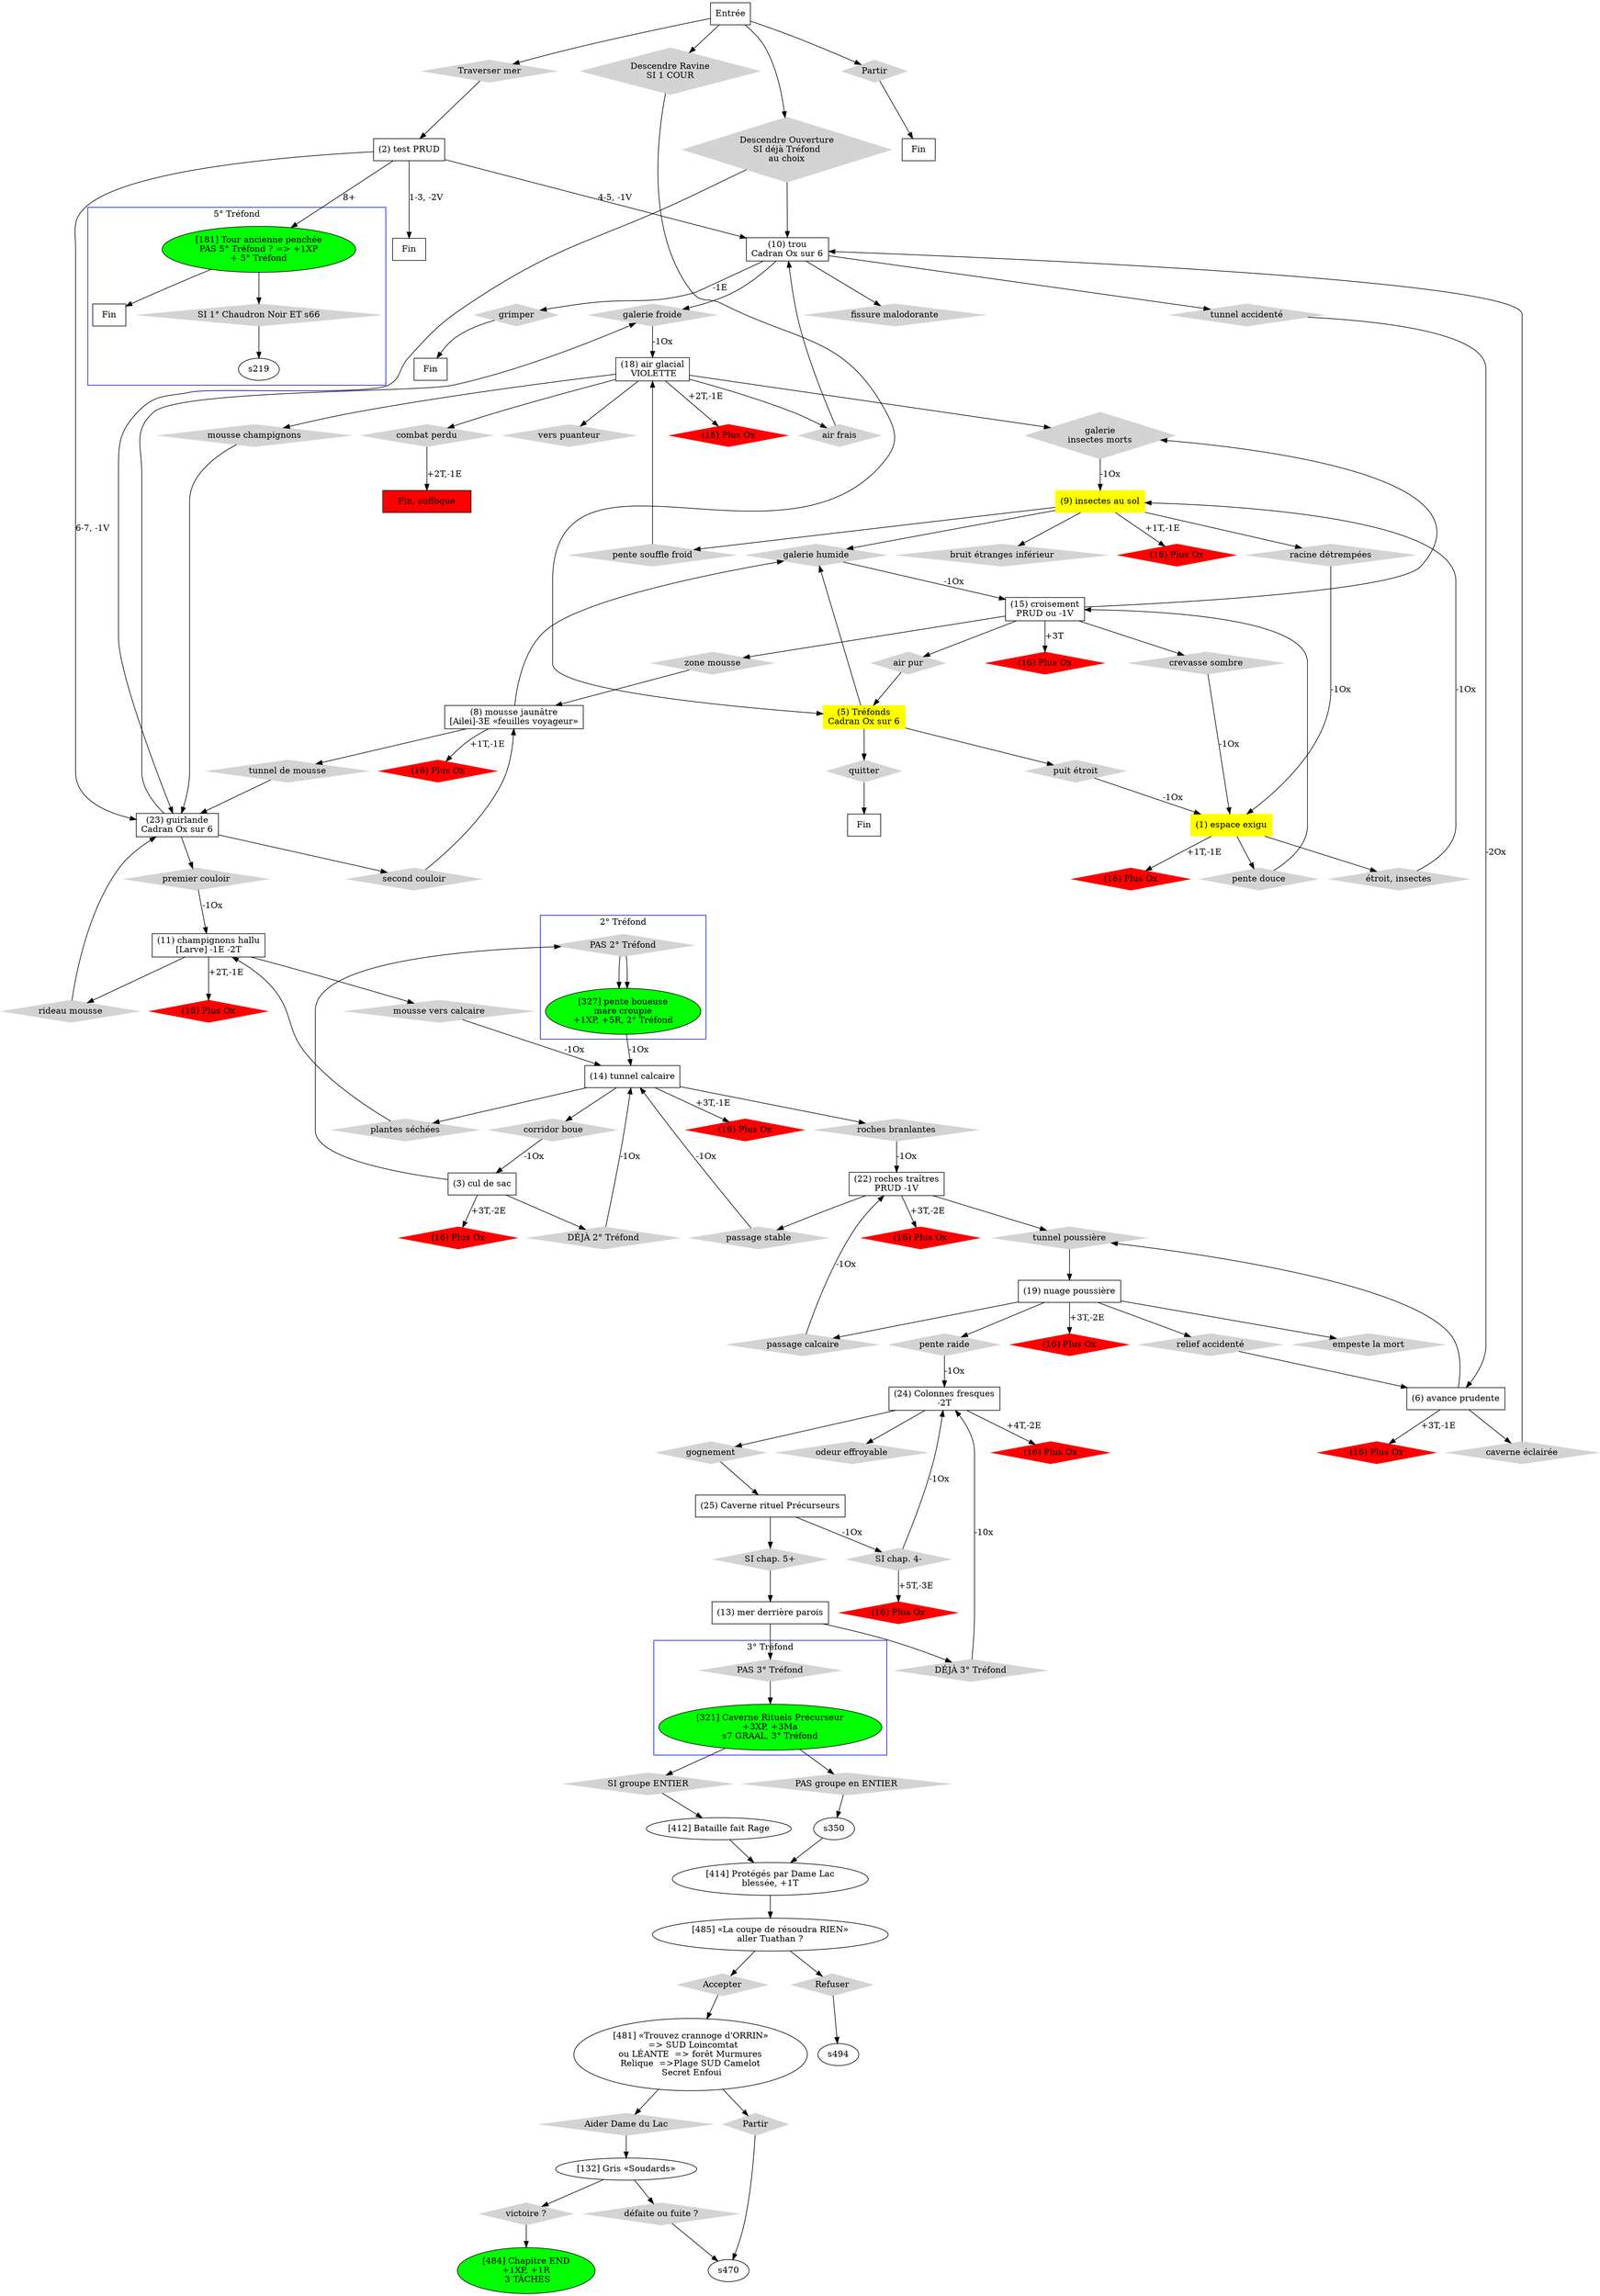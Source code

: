 digraph TG153 {
    {
        node [shape=record]
        Entrée;
        {
            node [label="Fin"] end2; end5; end10; /*//Tr5// end173;*/ end181; Sortie;
        }
        {
            node [label="Fin, suffoque", width=2, style="filled", fillcolor=red]; end16;
        }
    }
    {
        node [shape=diamond,style=filled,color=lightgrey]
        traverser_mer [label="Traverser mer"];
        ravine [label="Descendre Ravine\nSI 1 COUR"];
        ouverture [label="Descendre Ouverture\nSI déjà Tréfond\nau choix"];
        partir [label="Partir"];

        {
            node [label="(16) Plus Ox",width=2,color=red]
            _1out; _3out; _6out; _8out; _9out; _11out; _14out; _15out; /*//RP// _17out;*/ _18out; _19out; _22out; _24out; _25out; /*//Tr4//_21out*/
        }

        _1up [label="pente douce"];
        _1ins [label="étroit, insectes"];

        _3treN [label="PAS 2° Tréfond"];
        _3treY [label="DÉJÀ 2° Tréfond"];
        
        _5exi [label="quitter"];
        //_5hum [label="galerie humide"];
        _5dow [label="puit étroit"];
        
        _6lig [label="caverne éclairée"];
        _6dus [label="tunnel poussière"];

        //RP// _7no [label="PAS s22 «Talisman Brillant»"];
        //RP// _7yes [label="s22 «Talisman Brillant»"];
        
        _8tun [label="tunnel de mousse"];
        
        _9gal [label="galerie humide"];
        _9rac [label="racine détrempées"];
        _9up [label="pente souffle froid"];
        _9dow [label="bruit étranges inférieur"];
        
        _10up [label="grimper"];
        _10gal [label="galerie froide"];
        _10tun [label="tunnel accidenté"];
        _10fis [label="fissure malodorante"];

        _11rid [label="rideau mousse"];
        _11mou [label="mousse vers calcaire"];

        //Tr5// _12vent [label="Suivre bruit vent"];
        //Tr5// _12eni [label="Affronter «Poseur Enigme»\nSI Ox sup à 2, -1Ox"];
        
        _13treN [label="PAS 3° Tréfond"];
        _13treY [label="DÉJÀ 3° Tréfond"];
        
        _14sec [label="plantes séchées"];
        _14bou [label="corridor boue"];
        _14bra [label="roches branlantes"];
        
        _15air [label="air pur"];
        _15ins [label="galerie\ninsectes morts"];
        _15cre [label="crevasse sombre"];
        _15mou [label="zone mousse"];

        //RP// _17pill [label="PAS 3° «Rêve et Prophéties»\npiller"];
        //RP// _17sta [label="stalactites"];
        //RP// _17dus [label="vers nuage poussière"];

        _18lost [label="combat perdu"];
        //_18gal [label="galerie insectes morts"];
        _18pue [label="vers puanteur"];
        _18cha [label="mousse champignons"];
        _18col [label="air frais"];

        _19dow [label="pente raide"];
        _19cal [label="passage calcaire"];
        _19pes [label="empeste la mort"];
        _19tun [label="relief accidenté"];

        //Tr5// _20treN [label="PAS 1° t=Tréfond"];
        //Tr5// _20treY [label="DÉJÀ 1° Tréfond"];
        
        _22sta [label="passage stable"];
        
        _23fir [label="premier couloir"];
        _23sec [label="second couloir"];

        _24gro [label="gognement"];
        _24odo [label="odeur effroyable"];

        _25ch5Y [label="SI chap. 5+"];
        _25ch5N [label="SI chap. 4-"];

        _132win [label="victoire ?"];
        _132lost [label="défaite ou fuite ?"];

        _181chau [label="SI 1° Chaudron Noir ET s66"];
        
        _321tous [label="SI groupe ENTIER"];
        _321alone [label="PAS groupe en ENTIER"];

        _481help [label="Aider Dame du Lac"];
        _481quit [label="Partir"];
        
        _485Y [label="Accepter"];
        _485N [label="Refuser"];

    }
    {
        node [shape=box]
        n1 [label="(1) espace exigu", style=filled, color=yellow];
        n2 [label="(2) test PRUD"];
        n3 [label="(3) cul de sac"];
        n5 [label="(5) Tréfonds\nCadran Ox sur 6", style=filled, color=yellow];
        n6 [label="(6) avance prudente"];
        //RP// n7 [label="(7) Talisman usé\ns21 «Talisman Terni»\n3° «Rêves et Prophétie»\n+2T, 1XP"];
        n8 [label="(8) mousse jaunâtre\n[Ailei]-3E «feuilles voyageur»"];
        n9 [label="(9) insectes au sol", style=filled, color=yellow];
        n10 [label="(10) trou\nCadran Ox sur 6"];
        n11 [label="(11) champignons hallu\n[Larve] -1E -2T"];
        //Tr5// n12 [label="(12) Poseur d'Enigme"];
        n13 [label="(13) mer derrière parois"];
        n14 [label="(14) tunnel calcaire"];
        n15 [label="(15) croisement\nPRUD ou -1V"];
        //RP// n17 [label="(17) cadavres"];
        n18 [label="(18) air glacial\n VIOLETTE"];
        n19 [label="(19) nuage poussière"];
        //Tr5// n20 [label="(20) Stalactites"];
        //Tr4// n21 [label="(21) Rangée Statues\n2XP, tréf 4", width=2, style="filled", fillcolor=green];
        n22 [label="(22) roches traîtres\nPRUD -1V"];
        n23 [label="(23) guirlande\nCadran Ox sur 6"];
        n24 [label="(24) Colonnes fresques\n-2T"];
        n25 [label="(25) Caverne rituel Précurseurs"];
    }
    {
        node [shape=ellipse]
        s132 [label="[132] Gris «Soudards»"];
        //Tr5// s173 [label="[173] Sac à dos, carte\n+1XP, 2 objets, 1° Tréfond", width=2, style="filled", fillcolor=green];        
        s181 [label="[181] Tour ancienne penchée\nPAS 5° Tréfond ? => +1XP\n+ 5° Tréfond", width=2, style="filled", fillcolor=green];
        s321 [label="[321] Caverne Rituels Précurseur\n+3XP, +3Ma\ns7 GRAAL, 3° Tréfond", width=2, style="filled", fillcolor=green];
        s327 [label="[327] pente boueuse\nmare croupie\n+1XP, +5R, 2° Tréfond", width=2, style="filled", fillcolor=green];
        //RP// s366 [label="[366]"];
        s412 [label="[412] Bataille fait Rage"];
        s414 [label="[414] Protégés par Dame Lac\nblessée, +1T"];
        s485 [label="[485] «La coupe de résoudra RIEN»\naller Tuathan ?"];
        s481 [label="[481] «Trouvez crannoge d'ORRIN»\n  => SUD Loincomtat\nou LÉANTE  => forêt Murmures\nRelique  =>Plage SUD Camelot\n Secret Enfoui"];
        s484 [label="[484] Chapitre END\n+1XP, +1R\n 3 TÂCHES", width=2, style="filled", fillcolor=green];

    }
    // subgraph cluster_0 {
//     width=5;
//     color=blue;
        
//     n12 -> _12vent -> n20;
//     n12 -> _12eni -> n12;
    
//     n20 -> _20treN -> s173 -> end173;
//     n20 -> _20treY -> n12;
    
//     label = "1° Tréfond";
// }
subgraph cluster_1 {
    width=5;
    color=blue;
    _3treN -> s327;

    label = "2° Tréfond";
}
subgraph cluster_2 {
    width=5;
    color=blue;
        
    _13treN -> s321;
    
    label ="3° Tréfond";
}
// subgraph cluster_3 {
//     width=5;
//     color=blue;    
//     _10fis  -> n21 [label="-1Ox"];
//     n21 -> _21out [label="+2T,-1E"];
//     //n21 -> n18 [label="-1Ox"];
//     label = "4° Tréfond";
// }
subgraph cluster_4 {
    width=5;
    color=blue;
        
    s181 -> _181chau -> s219;
    s181 -> end181;

    label= "5° Tréfond";
}

// subgraph cluster_5 {
//         style=filled;
//         color=yellow;

//         n7 -> _7no -> n17;
//         n7 -> _7yes -> s366;
        
//         n17 -> _17out [label="+4T,-2E"];
//         n17 -> _17pill -> n7;
//         n17 -> _17sta;
//         n17 -> _17dus;
        
        
//         label = "3° Rêve et Prophétie";
// }
    
    Entrée -> traverser_mer -> n2;
    Entrée -> ravine -> n5;
    Entrée -> ouverture;
    ouverture -> n10;
    ouverture -> n23;

    Entrée -> partir -> Sortie;  

    n1 -> _1out [label="+1T,-1E"];
    n1 -> _1up -> n15;
    n1 -> _1ins; _1ins -> n9 [label="-1Ox"];
    
    n2 -> end2 [label="1-3, -2V"];
    n2 -> n10 [label="4-5, -1V"];
    n2 -> n23 [label="6-7, -1V"];
    n2 -> s181 [label="8+"];
    
    // s181 -> _181chau -> s219;
    // s181 -> end181;
    
    n3 -> _3out [label="+3T,-2E"];
    n3 -> _3treN;
    _3treN -> s327;
    s327 -> n14 [label="-1Ox"];
    n3 -> _3treY; _3treY -> n14 [label="-1Ox"];
    
    n5 -> _5exi -> end5;
    n5 -> _9gal; //_5hum -> n15;
    n5 -> _5dow; _5dow -> n1 [label="-1Ox"];
    
    n6 -> _6out [label="+3T,-1E"];
    n6 -> _6lig -> n10;
    n6 -> _6dus -> n19;

    

    n8 -> _8out [label="+1T,-1E"];
    n8 -> _9gal;
    n8 -> _8tun -> n23;

    n9 -> _9out [label="+1T,-1E"];
    n9 -> _9gal; _9gal -> n15 [label="-1Ox"];
    n9 -> _9rac;
    _9rac -> n1 [label="-1Ox"];
    n9 -> _9up -> n18;
    n9 -> _9dow; //Tr5// _9dow -> n12;
    
    n10 -> _10up [label="-1E"]; _10up -> end10;
    n10 -> _10gal; _10gal -> n18 [label="-1Ox"];
    n10 -> _10tun; _10tun -> n6 [label="-2Ox"];
    n10 -> _10fis;
    //_10fis  -> n21 [label="-1Ox"];

    n11 -> _11out [label="+2T,-1E"];
    n11 -> _11rid -> n23;
    n11 -> _11mou; _11mou -> n14 [label="-1Ox"];


    //Tr5// n12 -> _15ins;


    n13 -> _13treN;
    
    //_13treN -> s321;
    
    s321 -> _321alone -> s350 -> s414;
    s321 -> _321tous -> s412 -> s414 -> s485;
    s485 -> _485Y -> s481;
    s481 -> _481help -> s132;
    s132 -> _132win -> s484;
    s132 -> _132lost -> s470;
    s481 -> _481quit -> s470;
    s485 -> _485N -> s494;
    n13 -> _13treY; _13treY -> n24 [label="-10x"];
    
    n14 -> _14out [label="+3T,-1E"];
    n14 -> _14sec -> n11;
    n14 -> _14bou; _14bou -> n3 [label="-1Ox"];
    n14 -> _14bra; _14bra -> n22 [label="-1Ox"];
    
    n15 -> _15out [label="+3T"];
    n15 -> _15air -> n5;
    n15 -> _15ins; _15ins -> n9 [label="-1Ox"];
    n15 -> _15cre; _15cre -> n1 [label="-1Ox"];
    n15 -> _15mou -> n8;

    //RP// _17sta -> n24 [label="-1Ox"];
    //RP// _17dus -> n19;
    
    n18 -> _18out [label="+2T,-1E"];
    n18 -> _18lost; _18lost -> end16 [label="+2T,-1E"];
    n18 -> _15ins; //_18gal -> n9 [label="-1Ox"];
    n18 -> _18pue; //Tr4// _18pue -> n21 [label="-1Ox"];
    n18 -> _18cha -> n23;
    n18 -> _18col -> n10;

    n19 -> _19out [label="+3T,-2E"];
    n19 -> _19dow; _19dow -> n24 [label="-1Ox"];
    n19 -> _19cal; _19cal -> n22 [label="-1Ox"];
    n19 -> _19pes; //RP// _19pes -> n17;
    n19 -> _19tun -> n6;

    // n21 -> _21out [label="+2T,-1E"];
    //Tr4// n21 -> n18 [label="-1Ox"];

    n22 -> _22out [label="+3T,-2E"];
    n22 -> _22sta; _22sta -> n14 [label="-1Ox"];
    n22 -> _6dus;
    
    n23 -> _10gal; //_23gal -> n18 [label="-1Ox"];
    n23 -> _23fir; _23fir -> n11 [label="-1Ox"];
    n23 -> _23sec -> n8;

    n24 -> _24out [label="+4T,-2E"];
    n24 -> _24gro -> n25;
    n24 -> _24odo; //RP// _24odo -> n17;

    n25 -> _25ch5Y -> n13;
    n25 -> _25ch5N [label="-1Ox"];
    _25ch5N -> _25out [label="+5T,-3E"];
    _25ch5N -> n24 [label="-1Ox"];
}
